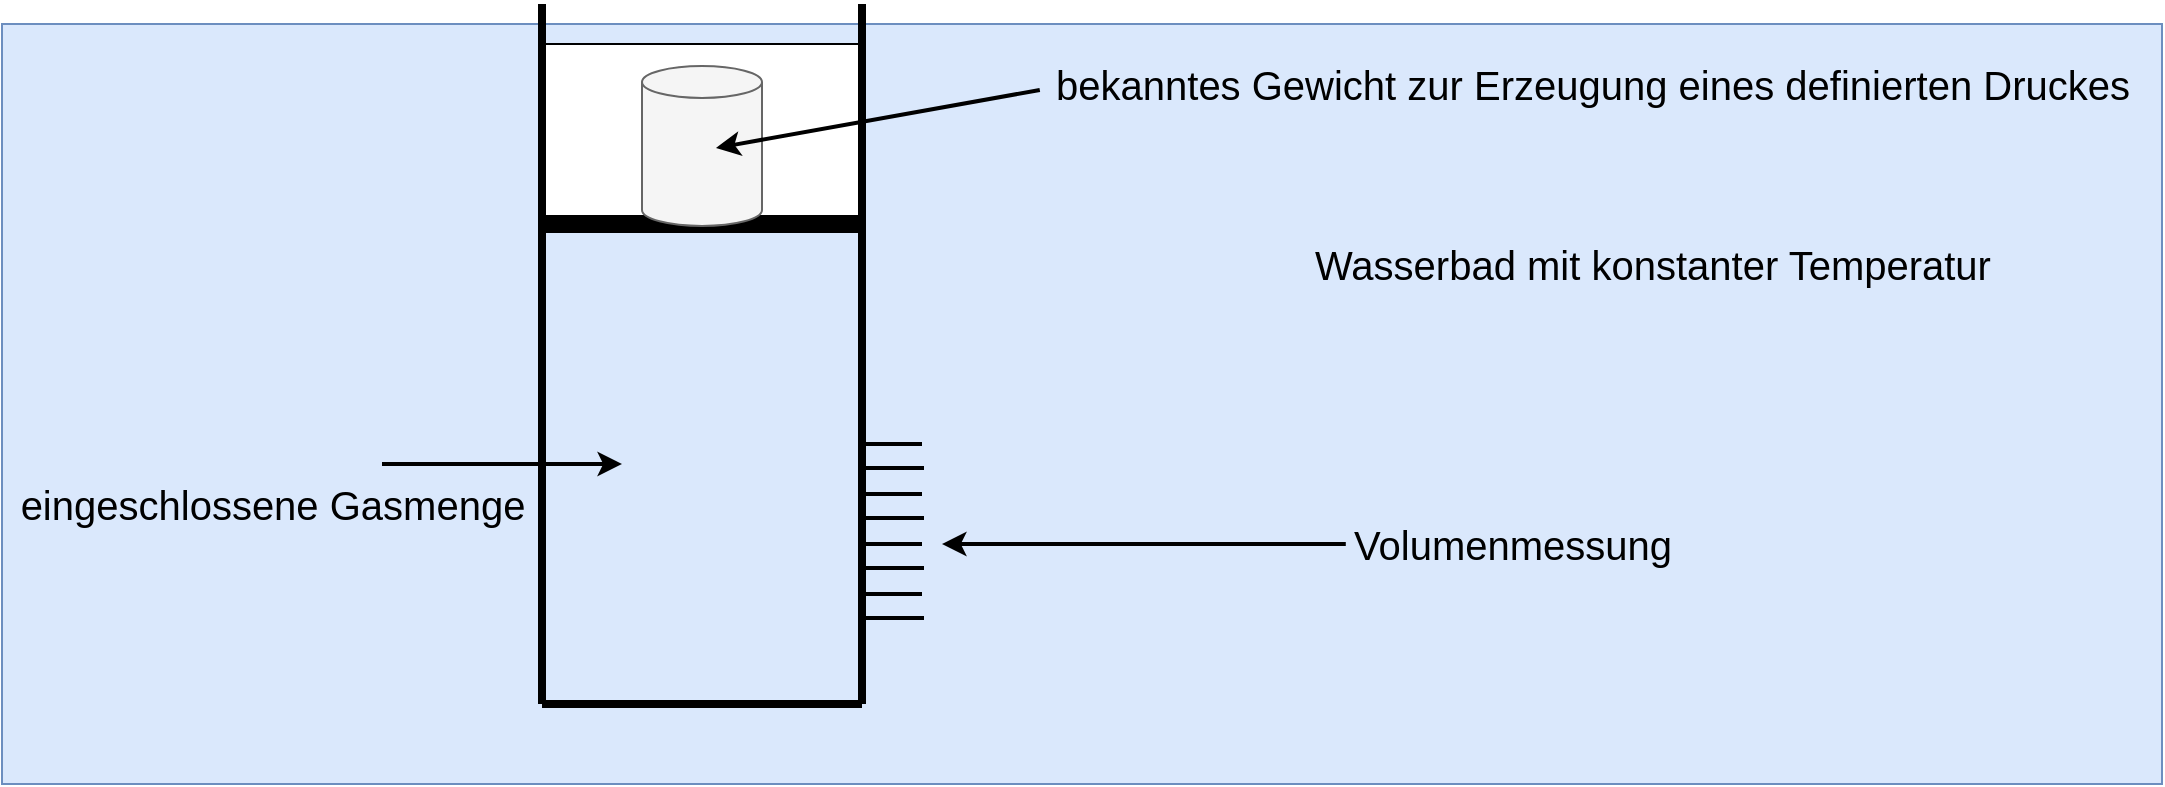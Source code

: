 <mxfile version="17.2.4" type="device"><diagram id="bVrCk9WRxSKBp4S91QSl" name="Seite-1"><mxGraphModel dx="889" dy="568" grid="1" gridSize="10" guides="1" tooltips="1" connect="1" arrows="1" fold="1" page="1" pageScale="1" pageWidth="827" pageHeight="1169" math="0" shadow="0"><root><mxCell id="0"/><mxCell id="1" parent="0"/><mxCell id="MlwiS_NAN_SpTPIEQ6d2-3" value="" style="rounded=0;whiteSpace=wrap;html=1;fillColor=#dae8fc;strokeColor=#6c8ebf;" vertex="1" parent="1"><mxGeometry x="10" y="180" width="1080" height="380" as="geometry"/></mxCell><mxCell id="MlwiS_NAN_SpTPIEQ6d2-24" value="" style="rounded=0;whiteSpace=wrap;html=1;fontSize=20;" vertex="1" parent="1"><mxGeometry x="280" y="190" width="160" height="90" as="geometry"/></mxCell><mxCell id="MlwiS_NAN_SpTPIEQ6d2-4" value="&lt;font style=&quot;font-size: 20px&quot;&gt;Wasserbad mit konstanter Temperatur&lt;/font&gt;" style="text;html=1;resizable=0;autosize=1;align=center;verticalAlign=middle;points=[];fillColor=none;strokeColor=none;rounded=0;" vertex="1" parent="1"><mxGeometry x="660" y="290" width="350" height="20" as="geometry"/></mxCell><mxCell id="MlwiS_NAN_SpTPIEQ6d2-5" value="" style="endArrow=none;html=1;rounded=0;fontSize=20;strokeWidth=4;" edge="1" parent="1"><mxGeometry width="50" height="50" relative="1" as="geometry"><mxPoint x="280" y="520" as="sourcePoint"/><mxPoint x="280" y="170" as="targetPoint"/></mxGeometry></mxCell><mxCell id="MlwiS_NAN_SpTPIEQ6d2-6" value="" style="endArrow=none;html=1;rounded=0;fontSize=20;strokeWidth=4;" edge="1" parent="1"><mxGeometry width="50" height="50" relative="1" as="geometry"><mxPoint x="440" y="520" as="sourcePoint"/><mxPoint x="440" y="170" as="targetPoint"/></mxGeometry></mxCell><mxCell id="MlwiS_NAN_SpTPIEQ6d2-7" value="" style="endArrow=none;html=1;rounded=0;fontSize=20;strokeWidth=4;" edge="1" parent="1"><mxGeometry width="50" height="50" relative="1" as="geometry"><mxPoint x="280" y="520" as="sourcePoint"/><mxPoint x="440" y="520" as="targetPoint"/></mxGeometry></mxCell><mxCell id="MlwiS_NAN_SpTPIEQ6d2-8" value="" style="endArrow=none;html=1;rounded=0;fontSize=20;strokeWidth=9;" edge="1" parent="1"><mxGeometry width="50" height="50" relative="1" as="geometry"><mxPoint x="280" y="280" as="sourcePoint"/><mxPoint x="440" y="280" as="targetPoint"/></mxGeometry></mxCell><mxCell id="MlwiS_NAN_SpTPIEQ6d2-10" value="&lt;font style=&quot;font-size: 20px&quot;&gt;bekanntes Gewicht zur Erzeugung eines definierten Druckes&lt;/font&gt;" style="text;html=1;resizable=0;autosize=1;align=center;verticalAlign=middle;points=[];fillColor=none;strokeColor=none;rounded=0;" vertex="1" parent="1"><mxGeometry x="530" y="200" width="550" height="20" as="geometry"/></mxCell><mxCell id="MlwiS_NAN_SpTPIEQ6d2-12" value="&lt;font style=&quot;font-size: 20px&quot;&gt;eingeschlossene Gasmenge&lt;/font&gt;" style="text;html=1;resizable=0;autosize=1;align=center;verticalAlign=middle;points=[];fillColor=none;strokeColor=none;rounded=0;" vertex="1" parent="1"><mxGeometry x="10" y="410" width="270" height="20" as="geometry"/></mxCell><mxCell id="MlwiS_NAN_SpTPIEQ6d2-13" value="" style="endArrow=classic;html=1;rounded=0;fontSize=20;strokeWidth=2;" edge="1" parent="1"><mxGeometry width="50" height="50" relative="1" as="geometry"><mxPoint x="200" y="400" as="sourcePoint"/><mxPoint x="320" y="400" as="targetPoint"/></mxGeometry></mxCell><mxCell id="MlwiS_NAN_SpTPIEQ6d2-14" value="" style="endArrow=none;html=1;rounded=0;fontSize=20;strokeWidth=2;" edge="1" parent="1"><mxGeometry width="50" height="50" relative="1" as="geometry"><mxPoint x="440" y="440" as="sourcePoint"/><mxPoint x="470" y="440" as="targetPoint"/></mxGeometry></mxCell><mxCell id="MlwiS_NAN_SpTPIEQ6d2-15" value="" style="endArrow=none;html=1;rounded=0;fontSize=20;strokeWidth=2;" edge="1" parent="1"><mxGeometry width="50" height="50" relative="1" as="geometry"><mxPoint x="441" y="452" as="sourcePoint"/><mxPoint x="471" y="452" as="targetPoint"/></mxGeometry></mxCell><mxCell id="MlwiS_NAN_SpTPIEQ6d2-16" value="" style="endArrow=none;html=1;rounded=0;fontSize=20;strokeWidth=2;" edge="1" parent="1"><mxGeometry width="50" height="50" relative="1" as="geometry"><mxPoint x="440" y="465" as="sourcePoint"/><mxPoint x="470" y="465" as="targetPoint"/></mxGeometry></mxCell><mxCell id="MlwiS_NAN_SpTPIEQ6d2-17" value="" style="endArrow=none;html=1;rounded=0;fontSize=20;strokeWidth=2;" edge="1" parent="1"><mxGeometry width="50" height="50" relative="1" as="geometry"><mxPoint x="441" y="477" as="sourcePoint"/><mxPoint x="471" y="477" as="targetPoint"/></mxGeometry></mxCell><mxCell id="MlwiS_NAN_SpTPIEQ6d2-18" value="" style="endArrow=none;html=1;rounded=0;fontSize=20;strokeWidth=2;" edge="1" parent="1"><mxGeometry width="50" height="50" relative="1" as="geometry"><mxPoint x="440" y="390" as="sourcePoint"/><mxPoint x="470" y="390" as="targetPoint"/></mxGeometry></mxCell><mxCell id="MlwiS_NAN_SpTPIEQ6d2-19" value="" style="endArrow=none;html=1;rounded=0;fontSize=20;strokeWidth=2;" edge="1" parent="1"><mxGeometry width="50" height="50" relative="1" as="geometry"><mxPoint x="441" y="402" as="sourcePoint"/><mxPoint x="471" y="402" as="targetPoint"/></mxGeometry></mxCell><mxCell id="MlwiS_NAN_SpTPIEQ6d2-20" value="" style="endArrow=none;html=1;rounded=0;fontSize=20;strokeWidth=2;" edge="1" parent="1"><mxGeometry width="50" height="50" relative="1" as="geometry"><mxPoint x="440" y="415" as="sourcePoint"/><mxPoint x="470" y="415" as="targetPoint"/></mxGeometry></mxCell><mxCell id="MlwiS_NAN_SpTPIEQ6d2-21" value="" style="endArrow=none;html=1;rounded=0;fontSize=20;strokeWidth=2;" edge="1" parent="1"><mxGeometry width="50" height="50" relative="1" as="geometry"><mxPoint x="441" y="427" as="sourcePoint"/><mxPoint x="471" y="427" as="targetPoint"/></mxGeometry></mxCell><mxCell id="MlwiS_NAN_SpTPIEQ6d2-22" value="&lt;font style=&quot;font-size: 20px&quot;&gt;Volumenmessung&lt;/font&gt;" style="text;html=1;resizable=0;autosize=1;align=center;verticalAlign=middle;points=[];fillColor=none;strokeColor=none;rounded=0;" vertex="1" parent="1"><mxGeometry x="680" y="430" width="170" height="20" as="geometry"/></mxCell><mxCell id="MlwiS_NAN_SpTPIEQ6d2-23" value="" style="endArrow=classic;html=1;rounded=0;fontSize=20;strokeWidth=2;exitX=-0.002;exitY=0.65;exitDx=0;exitDy=0;exitPerimeter=0;" edge="1" parent="1"><mxGeometry width="50" height="50" relative="1" as="geometry"><mxPoint x="681.9" y="440" as="sourcePoint"/><mxPoint x="480" y="440" as="targetPoint"/></mxGeometry></mxCell><mxCell id="MlwiS_NAN_SpTPIEQ6d2-9" value="" style="shape=cylinder3;whiteSpace=wrap;html=1;boundedLbl=1;backgroundOutline=1;size=8;fontSize=20;fillColor=#f5f5f5;fontColor=#333333;strokeColor=#666666;" vertex="1" parent="1"><mxGeometry x="330" y="201" width="60" height="80" as="geometry"/></mxCell><mxCell id="MlwiS_NAN_SpTPIEQ6d2-11" value="" style="endArrow=classic;html=1;rounded=0;fontSize=20;strokeWidth=2;exitX=-0.002;exitY=0.65;exitDx=0;exitDy=0;exitPerimeter=0;" edge="1" parent="1" source="MlwiS_NAN_SpTPIEQ6d2-10"><mxGeometry width="50" height="50" relative="1" as="geometry"><mxPoint x="540" y="430" as="sourcePoint"/><mxPoint x="367" y="242" as="targetPoint"/></mxGeometry></mxCell></root></mxGraphModel></diagram></mxfile>